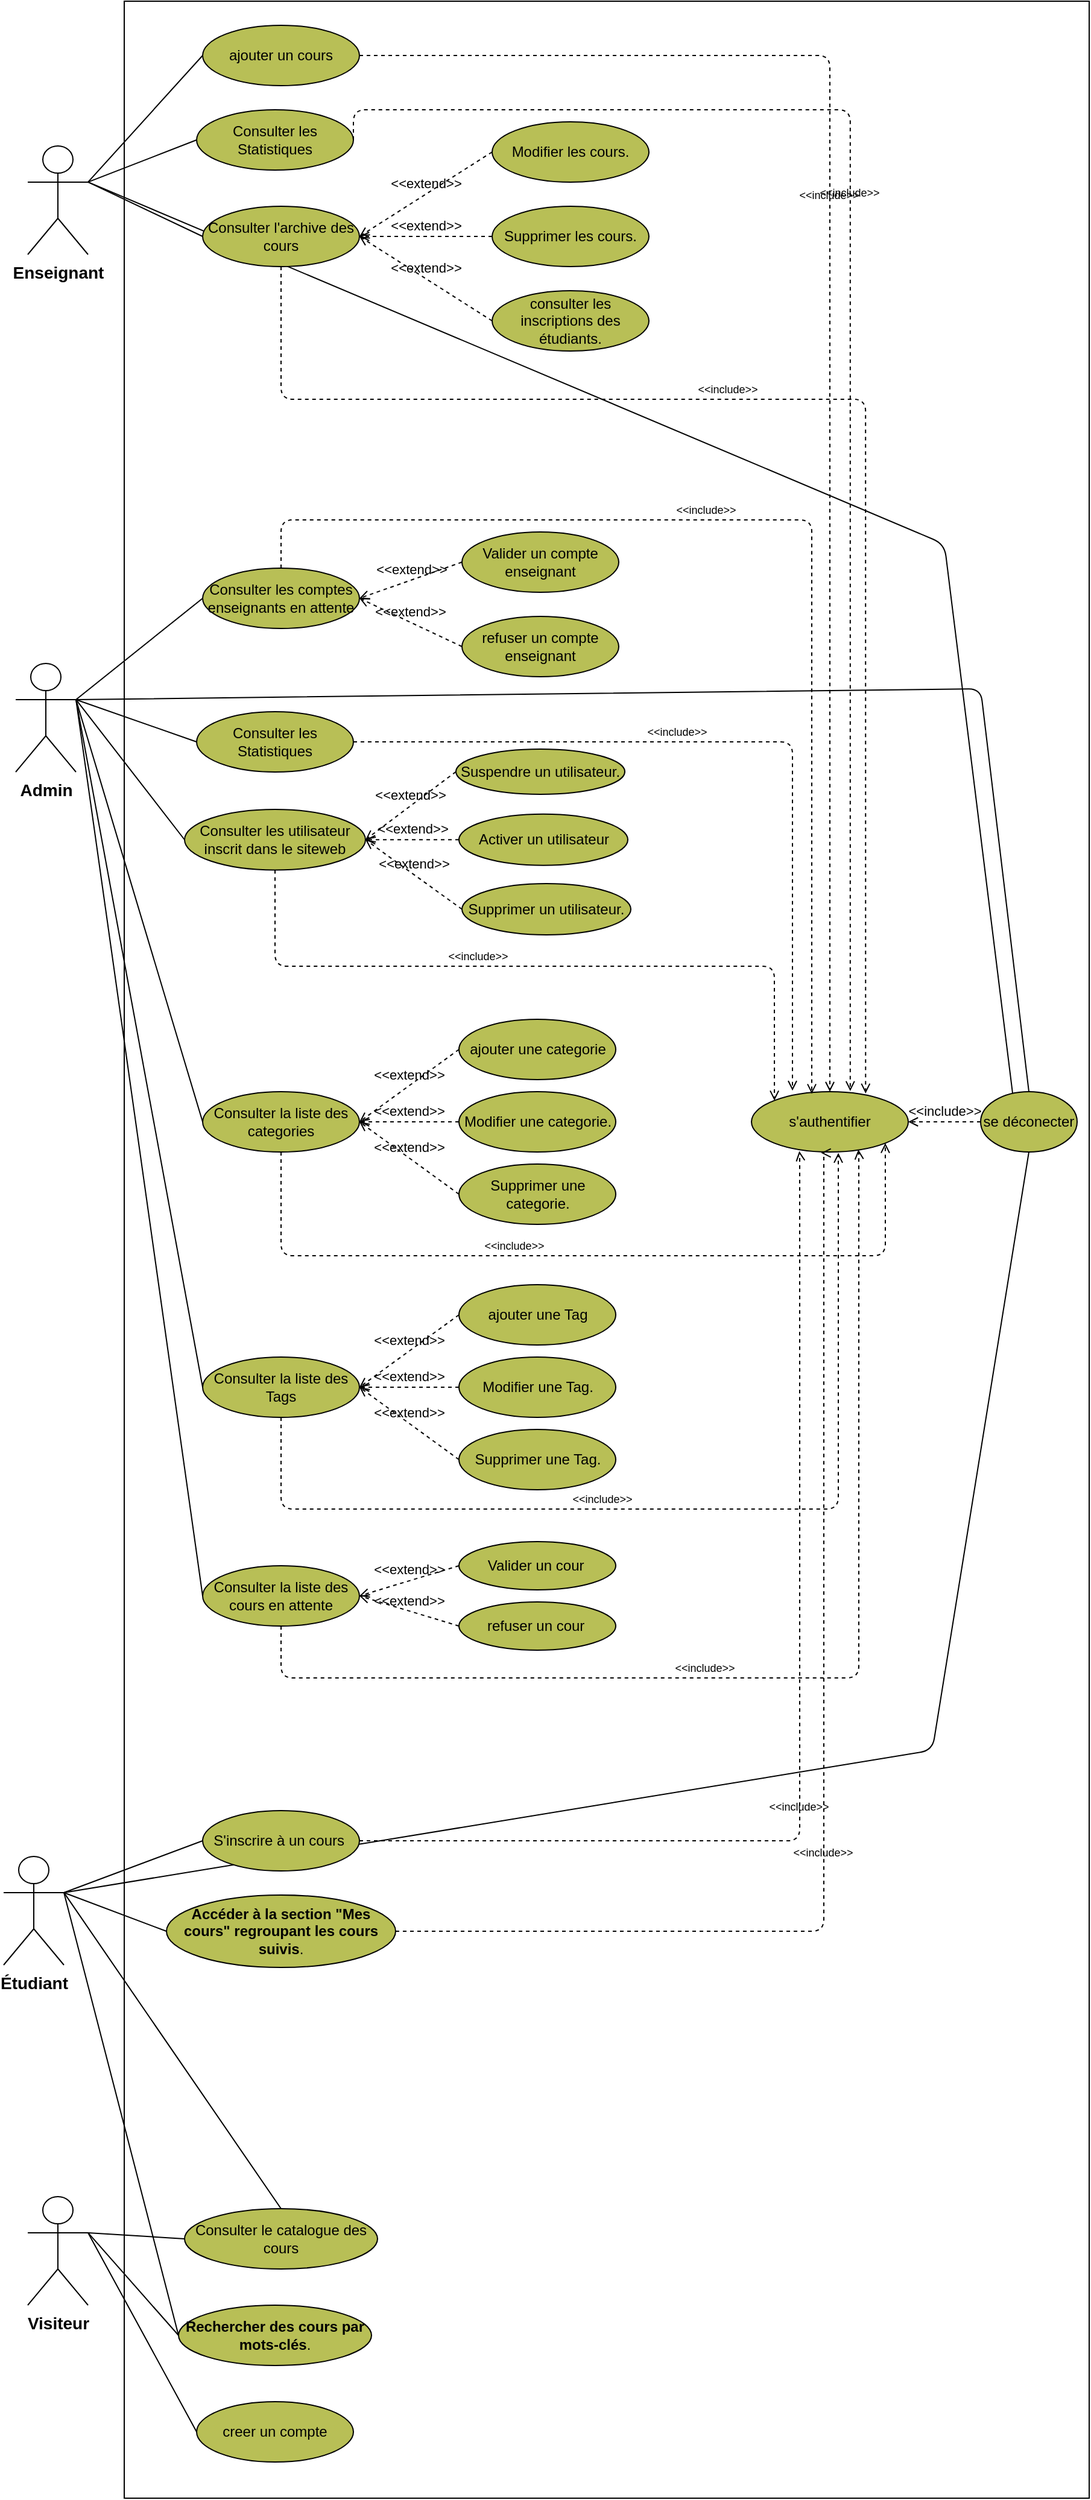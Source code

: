 <mxfile>
    <diagram id="_o7a_Rgqdpmq-Mc68ZD_" name="Page-1">
        <mxGraphModel dx="880" dy="346" grid="1" gridSize="10" guides="1" tooltips="1" connect="1" arrows="1" fold="1" page="1" pageScale="1" pageWidth="850" pageHeight="1100" math="0" shadow="0">
            <root>
                <mxCell id="0"/>
                <mxCell id="1" parent="0"/>
                <mxCell id="3" value="" style="rounded=0;whiteSpace=wrap;html=1;" parent="1" vertex="1">
                    <mxGeometry x="120" y="30" width="800" height="2070" as="geometry"/>
                </mxCell>
                <mxCell id="LYh1yNM5z3HZ3jnRtjPd-69" style="edgeStyle=none;html=1;exitX=1;exitY=0.333;exitDx=0;exitDy=0;exitPerimeter=0;endArrow=none;endFill=0;entryX=0;entryY=0.5;entryDx=0;entryDy=0;" parent="1" source="4" target="LYh1yNM5z3HZ3jnRtjPd-21" edge="1">
                    <mxGeometry relative="1" as="geometry">
                        <mxPoint x="160" y="1550" as="targetPoint"/>
                    </mxGeometry>
                </mxCell>
                <mxCell id="LYh1yNM5z3HZ3jnRtjPd-70" style="edgeStyle=none;html=1;exitX=1;exitY=0.333;exitDx=0;exitDy=0;exitPerimeter=0;entryX=0;entryY=0.5;entryDx=0;entryDy=0;endArrow=none;endFill=0;" parent="1" source="4" target="LYh1yNM5z3HZ3jnRtjPd-23" edge="1">
                    <mxGeometry relative="1" as="geometry">
                        <mxPoint x="154.68" y="1633.1" as="targetPoint"/>
                    </mxGeometry>
                </mxCell>
                <mxCell id="LYh1yNM5z3HZ3jnRtjPd-71" style="edgeStyle=none;html=1;exitX=1;exitY=0.333;exitDx=0;exitDy=0;exitPerimeter=0;entryX=0.5;entryY=0;entryDx=0;entryDy=0;endArrow=none;endFill=0;" parent="1" source="4" target="LYh1yNM5z3HZ3jnRtjPd-15" edge="1">
                    <mxGeometry relative="1" as="geometry">
                        <mxPoint x="150.0" y="1695" as="targetPoint"/>
                    </mxGeometry>
                </mxCell>
                <mxCell id="LYh1yNM5z3HZ3jnRtjPd-115" style="edgeStyle=none;html=1;exitX=1;exitY=0.333;exitDx=0;exitDy=0;exitPerimeter=0;entryX=0.5;entryY=1;entryDx=0;entryDy=0;endArrow=none;endFill=0;" parent="1" source="4" target="LYh1yNM5z3HZ3jnRtjPd-113" edge="1">
                    <mxGeometry relative="1" as="geometry">
                        <Array as="points">
                            <mxPoint x="790" y="1480"/>
                        </Array>
                    </mxGeometry>
                </mxCell>
                <mxCell id="4" value="&lt;span style=&quot;box-sizing: border-box; border: 0px solid; --tw-border-spacing-x: 0; --tw-border-spacing-y: 0; --tw-translate-x: 0; --tw-translate-y: 0; --tw-rotate: 0; --tw-skew-x: 0; --tw-skew-y: 0; --tw-scale-x: 1; --tw-scale-y: 1; --tw-pan-x: ; --tw-pan-y: ; --tw-pinch-zoom: ; --tw-scroll-snap-strictness: proximity; --tw-gradient-from-position: ; --tw-gradient-via-position: ; --tw-gradient-to-position: ; --tw-ordinal: ; --tw-slashed-zero: ; --tw-numeric-figure: ; --tw-numeric-spacing: ; --tw-numeric-fraction: ; --tw-ring-inset: ; --tw-ring-offset-width: 0px; --tw-ring-offset-color: #fff; --tw-ring-color: rgba(59,130,246,.5); --tw-ring-offset-shadow: 0 0 #0000; --tw-ring-shadow: 0 0 #0000; --tw-shadow: 0 0 #0000; --tw-shadow-colored: 0 0 #0000; --tw-blur: ; --tw-brightness: ; --tw-contrast: ; --tw-grayscale: ; --tw-hue-rotate: ; --tw-invert: ; --tw-saturate: ; --tw-sepia: ; --tw-drop-shadow: ; --tw-backdrop-blur: ; --tw-backdrop-brightness: ; --tw-backdrop-contrast: ; --tw-backdrop-grayscale: ; --tw-backdrop-hue-rotate: ; --tw-backdrop-invert: ; --tw-backdrop-opacity: ; --tw-backdrop-saturate: ; --tw-backdrop-sepia: ; --tw-contain-size: ; --tw-contain-layout: ; --tw-contain-paint: ; --tw-contain-style: ; font-weight: bolder; color: rgb(0, 0, 0); font-family: &amp;quot;Nunito Sans&amp;quot;, sans-serif; font-size: 14px; text-align: start; background-color: rgb(255, 255, 255);&quot;&gt;Étudiant&lt;/span&gt;" style="shape=umlActor;verticalLabelPosition=bottom;verticalAlign=top;html=1;outlineConnect=0;" parent="1" vertex="1">
                    <mxGeometry x="20" y="1568" width="50" height="90" as="geometry"/>
                </mxCell>
                <mxCell id="LYh1yNM5z3HZ3jnRtjPd-72" style="edgeStyle=none;html=1;exitX=1;exitY=0.333;exitDx=0;exitDy=0;exitPerimeter=0;entryX=0;entryY=0.5;entryDx=0;entryDy=0;endArrow=none;endFill=0;" parent="1" source="5" target="LYh1yNM5z3HZ3jnRtjPd-26" edge="1">
                    <mxGeometry relative="1" as="geometry"/>
                </mxCell>
                <mxCell id="LYh1yNM5z3HZ3jnRtjPd-73" style="edgeStyle=none;html=1;exitX=1;exitY=0.333;exitDx=0;exitDy=0;exitPerimeter=0;entryX=0;entryY=0.5;entryDx=0;entryDy=0;endArrow=none;endFill=0;" parent="1" source="5" target="LYh1yNM5z3HZ3jnRtjPd-30" edge="1">
                    <mxGeometry relative="1" as="geometry"/>
                </mxCell>
                <mxCell id="LYh1yNM5z3HZ3jnRtjPd-74" style="edgeStyle=none;html=1;exitX=1;exitY=0.333;exitDx=0;exitDy=0;exitPerimeter=0;entryX=0;entryY=0.5;entryDx=0;entryDy=0;endArrow=none;endFill=0;" parent="1" source="5" target="LYh1yNM5z3HZ3jnRtjPd-31" edge="1">
                    <mxGeometry relative="1" as="geometry"/>
                </mxCell>
                <mxCell id="LYh1yNM5z3HZ3jnRtjPd-117" style="edgeStyle=none;html=1;exitX=1;exitY=0.333;exitDx=0;exitDy=0;exitPerimeter=0;endArrow=none;endFill=0;entryX=0.332;entryY=0.035;entryDx=0;entryDy=0;entryPerimeter=0;" parent="1" source="5" target="LYh1yNM5z3HZ3jnRtjPd-113" edge="1">
                    <mxGeometry relative="1" as="geometry">
                        <Array as="points">
                            <mxPoint x="800" y="480"/>
                        </Array>
                    </mxGeometry>
                </mxCell>
                <mxCell id="5" value="&lt;span style=&quot;box-sizing: border-box; border: 0px solid; --tw-border-spacing-x: 0; --tw-border-spacing-y: 0; --tw-translate-x: 0; --tw-translate-y: 0; --tw-rotate: 0; --tw-skew-x: 0; --tw-skew-y: 0; --tw-scale-x: 1; --tw-scale-y: 1; --tw-pan-x: ; --tw-pan-y: ; --tw-pinch-zoom: ; --tw-scroll-snap-strictness: proximity; --tw-gradient-from-position: ; --tw-gradient-via-position: ; --tw-gradient-to-position: ; --tw-ordinal: ; --tw-slashed-zero: ; --tw-numeric-figure: ; --tw-numeric-spacing: ; --tw-numeric-fraction: ; --tw-ring-inset: ; --tw-ring-offset-width: 0px; --tw-ring-offset-color: #fff; --tw-ring-color: rgba(59,130,246,.5); --tw-ring-offset-shadow: 0 0 #0000; --tw-ring-shadow: 0 0 #0000; --tw-shadow: 0 0 #0000; --tw-shadow-colored: 0 0 #0000; --tw-blur: ; --tw-brightness: ; --tw-contrast: ; --tw-grayscale: ; --tw-hue-rotate: ; --tw-invert: ; --tw-saturate: ; --tw-sepia: ; --tw-drop-shadow: ; --tw-backdrop-blur: ; --tw-backdrop-brightness: ; --tw-backdrop-contrast: ; --tw-backdrop-grayscale: ; --tw-backdrop-hue-rotate: ; --tw-backdrop-invert: ; --tw-backdrop-opacity: ; --tw-backdrop-saturate: ; --tw-backdrop-sepia: ; --tw-contain-size: ; --tw-contain-layout: ; --tw-contain-paint: ; --tw-contain-style: ; font-weight: bolder; color: rgb(0, 0, 0); font-family: &amp;quot;Nunito Sans&amp;quot;, sans-serif; font-size: 14px; text-align: start; background-color: rgb(255, 255, 255);&quot;&gt;Enseignant&lt;/span&gt;" style="shape=umlActor;verticalLabelPosition=bottom;verticalAlign=top;html=1;outlineConnect=0;" parent="1" vertex="1">
                    <mxGeometry x="40" y="150" width="50" height="90" as="geometry"/>
                </mxCell>
                <mxCell id="LYh1yNM5z3HZ3jnRtjPd-61" style="edgeStyle=none;html=1;exitX=1;exitY=0.333;exitDx=0;exitDy=0;exitPerimeter=0;entryX=0;entryY=0.5;entryDx=0;entryDy=0;endArrow=none;endFill=0;" parent="1" source="6" target="LYh1yNM5z3HZ3jnRtjPd-43" edge="1">
                    <mxGeometry relative="1" as="geometry"/>
                </mxCell>
                <mxCell id="LYh1yNM5z3HZ3jnRtjPd-62" style="edgeStyle=none;html=1;exitX=1;exitY=0.333;exitDx=0;exitDy=0;exitPerimeter=0;entryX=0;entryY=0.5;entryDx=0;entryDy=0;endArrow=none;endFill=0;" parent="1" source="6" target="LYh1yNM5z3HZ3jnRtjPd-42" edge="1">
                    <mxGeometry relative="1" as="geometry"/>
                </mxCell>
                <mxCell id="LYh1yNM5z3HZ3jnRtjPd-63" style="edgeStyle=none;html=1;exitX=1;exitY=0.333;exitDx=0;exitDy=0;exitPerimeter=0;entryX=0;entryY=0.5;entryDx=0;entryDy=0;endArrow=none;endFill=0;" parent="1" source="6" target="LYh1yNM5z3HZ3jnRtjPd-36" edge="1">
                    <mxGeometry relative="1" as="geometry"/>
                </mxCell>
                <mxCell id="LYh1yNM5z3HZ3jnRtjPd-64" style="edgeStyle=none;html=1;exitX=1;exitY=0.333;exitDx=0;exitDy=0;exitPerimeter=0;entryX=0;entryY=0.5;entryDx=0;entryDy=0;endArrow=none;endFill=0;" parent="1" source="6" target="LYh1yNM5z3HZ3jnRtjPd-55" edge="1">
                    <mxGeometry relative="1" as="geometry"/>
                </mxCell>
                <mxCell id="LYh1yNM5z3HZ3jnRtjPd-65" style="edgeStyle=none;html=1;exitX=1;exitY=0.333;exitDx=0;exitDy=0;exitPerimeter=0;entryX=0;entryY=0.5;entryDx=0;entryDy=0;endArrow=none;endFill=0;" parent="1" source="6" target="LYh1yNM5z3HZ3jnRtjPd-56" edge="1">
                    <mxGeometry relative="1" as="geometry"/>
                </mxCell>
                <mxCell id="LYh1yNM5z3HZ3jnRtjPd-66" style="edgeStyle=none;html=1;exitX=1;exitY=0.333;exitDx=0;exitDy=0;exitPerimeter=0;entryX=0;entryY=0.5;entryDx=0;entryDy=0;endArrow=none;endFill=0;" parent="1" source="6" target="LYh1yNM5z3HZ3jnRtjPd-60" edge="1">
                    <mxGeometry relative="1" as="geometry"/>
                </mxCell>
                <mxCell id="LYh1yNM5z3HZ3jnRtjPd-116" style="edgeStyle=none;html=1;exitX=1;exitY=0.333;exitDx=0;exitDy=0;exitPerimeter=0;entryX=0.5;entryY=0;entryDx=0;entryDy=0;endArrow=none;endFill=0;" parent="1" source="6" target="LYh1yNM5z3HZ3jnRtjPd-113" edge="1">
                    <mxGeometry relative="1" as="geometry">
                        <Array as="points">
                            <mxPoint x="830" y="600"/>
                        </Array>
                    </mxGeometry>
                </mxCell>
                <mxCell id="6" value="&lt;span style=&quot;box-sizing: border-box; border: 0px solid; --tw-border-spacing-x: 0; --tw-border-spacing-y: 0; --tw-translate-x: 0; --tw-translate-y: 0; --tw-rotate: 0; --tw-skew-x: 0; --tw-skew-y: 0; --tw-scale-x: 1; --tw-scale-y: 1; --tw-pan-x: ; --tw-pan-y: ; --tw-pinch-zoom: ; --tw-scroll-snap-strictness: proximity; --tw-gradient-from-position: ; --tw-gradient-via-position: ; --tw-gradient-to-position: ; --tw-ordinal: ; --tw-slashed-zero: ; --tw-numeric-figure: ; --tw-numeric-spacing: ; --tw-numeric-fraction: ; --tw-ring-inset: ; --tw-ring-offset-width: 0px; --tw-ring-offset-color: #fff; --tw-ring-color: rgba(59,130,246,.5); --tw-ring-offset-shadow: 0 0 #0000; --tw-ring-shadow: 0 0 #0000; --tw-shadow: 0 0 #0000; --tw-shadow-colored: 0 0 #0000; --tw-blur: ; --tw-brightness: ; --tw-contrast: ; --tw-grayscale: ; --tw-hue-rotate: ; --tw-invert: ; --tw-saturate: ; --tw-sepia: ; --tw-drop-shadow: ; --tw-backdrop-blur: ; --tw-backdrop-brightness: ; --tw-backdrop-contrast: ; --tw-backdrop-grayscale: ; --tw-backdrop-hue-rotate: ; --tw-backdrop-invert: ; --tw-backdrop-opacity: ; --tw-backdrop-saturate: ; --tw-backdrop-sepia: ; --tw-contain-size: ; --tw-contain-layout: ; --tw-contain-paint: ; --tw-contain-style: ; font-weight: bolder; color: rgb(0, 0, 0); font-family: &amp;quot;Nunito Sans&amp;quot;, sans-serif; font-size: 14px; text-align: start; background-color: rgb(255, 255, 255);&quot;&gt;Admin&lt;/span&gt;" style="shape=umlActor;verticalLabelPosition=bottom;verticalAlign=top;html=1;outlineConnect=0;" parent="1" vertex="1">
                    <mxGeometry x="30" y="579" width="50" height="90" as="geometry"/>
                </mxCell>
                <mxCell id="LYh1yNM5z3HZ3jnRtjPd-67" style="edgeStyle=none;html=1;exitX=1;exitY=0.333;exitDx=0;exitDy=0;exitPerimeter=0;entryX=0;entryY=0.5;entryDx=0;entryDy=0;endArrow=none;endFill=0;" parent="1" source="7" target="LYh1yNM5z3HZ3jnRtjPd-15" edge="1">
                    <mxGeometry relative="1" as="geometry"/>
                </mxCell>
                <mxCell id="LYh1yNM5z3HZ3jnRtjPd-68" style="edgeStyle=none;html=1;exitX=1;exitY=0.333;exitDx=0;exitDy=0;exitPerimeter=0;entryX=0;entryY=0.5;entryDx=0;entryDy=0;endArrow=none;endFill=0;" parent="1" source="7" target="LYh1yNM5z3HZ3jnRtjPd-17" edge="1">
                    <mxGeometry relative="1" as="geometry"/>
                </mxCell>
                <mxCell id="LYh1yNM5z3HZ3jnRtjPd-112" style="edgeStyle=none;html=1;exitX=1;exitY=0.333;exitDx=0;exitDy=0;exitPerimeter=0;entryX=0;entryY=0.5;entryDx=0;entryDy=0;endArrow=none;endFill=0;" parent="1" source="7" target="LYh1yNM5z3HZ3jnRtjPd-111" edge="1">
                    <mxGeometry relative="1" as="geometry"/>
                </mxCell>
                <mxCell id="7" value="&lt;span style=&quot;box-sizing: border-box; border: 0px solid; --tw-border-spacing-x: 0; --tw-border-spacing-y: 0; --tw-translate-x: 0; --tw-translate-y: 0; --tw-rotate: 0; --tw-skew-x: 0; --tw-skew-y: 0; --tw-scale-x: 1; --tw-scale-y: 1; --tw-pan-x: ; --tw-pan-y: ; --tw-pinch-zoom: ; --tw-scroll-snap-strictness: proximity; --tw-gradient-from-position: ; --tw-gradient-via-position: ; --tw-gradient-to-position: ; --tw-ordinal: ; --tw-slashed-zero: ; --tw-numeric-figure: ; --tw-numeric-spacing: ; --tw-numeric-fraction: ; --tw-ring-inset: ; --tw-ring-offset-width: 0px; --tw-ring-offset-color: #fff; --tw-ring-color: rgba(59,130,246,.5); --tw-ring-offset-shadow: 0 0 #0000; --tw-ring-shadow: 0 0 #0000; --tw-shadow: 0 0 #0000; --tw-shadow-colored: 0 0 #0000; --tw-blur: ; --tw-brightness: ; --tw-contrast: ; --tw-grayscale: ; --tw-hue-rotate: ; --tw-invert: ; --tw-saturate: ; --tw-sepia: ; --tw-drop-shadow: ; --tw-backdrop-blur: ; --tw-backdrop-brightness: ; --tw-backdrop-contrast: ; --tw-backdrop-grayscale: ; --tw-backdrop-hue-rotate: ; --tw-backdrop-invert: ; --tw-backdrop-opacity: ; --tw-backdrop-saturate: ; --tw-backdrop-sepia: ; --tw-contain-size: ; --tw-contain-layout: ; --tw-contain-paint: ; --tw-contain-style: ; font-weight: bolder; color: rgb(0, 0, 0); font-family: &amp;quot;Nunito Sans&amp;quot;, sans-serif; font-size: 14px; text-align: start; background-color: rgb(255, 255, 255);&quot;&gt;Visiteur&lt;/span&gt;" style="shape=umlActor;verticalLabelPosition=bottom;verticalAlign=top;html=1;outlineConnect=0;" parent="1" vertex="1">
                    <mxGeometry x="40" y="1850" width="50" height="90" as="geometry"/>
                </mxCell>
                <mxCell id="LYh1yNM5z3HZ3jnRtjPd-15" value="Consulter le catalogue des cours" style="ellipse;whiteSpace=wrap;html=1;fillColor=#B8BF56;" parent="1" vertex="1">
                    <mxGeometry x="170" y="1860" width="160" height="50" as="geometry"/>
                </mxCell>
                <mxCell id="LYh1yNM5z3HZ3jnRtjPd-17" value="&lt;strong&gt;Rechercher des cours par mots-clés&lt;/strong&gt;." style="ellipse;whiteSpace=wrap;html=1;fillColor=#B8BF56;" parent="1" vertex="1">
                    <mxGeometry x="165" y="1940" width="160" height="50" as="geometry"/>
                </mxCell>
                <mxCell id="LYh1yNM5z3HZ3jnRtjPd-21" value="S'inscrire à un cours&amp;nbsp;" style="ellipse;whiteSpace=wrap;html=1;fillColor=#B8BF56;" parent="1" vertex="1">
                    <mxGeometry x="185" y="1530" width="130" height="50" as="geometry"/>
                </mxCell>
                <mxCell id="LYh1yNM5z3HZ3jnRtjPd-23" value="&lt;strong&gt;Accéder à la section &quot;Mes cours&quot; regroupant les cours suivis&lt;/strong&gt;." style="ellipse;whiteSpace=wrap;html=1;fillColor=#B8BF56;" parent="1" vertex="1">
                    <mxGeometry x="155" y="1600" width="190" height="60" as="geometry"/>
                </mxCell>
                <mxCell id="LYh1yNM5z3HZ3jnRtjPd-26" value="ajouter un cours" style="ellipse;whiteSpace=wrap;html=1;fillColor=#B8BF56;" parent="1" vertex="1">
                    <mxGeometry x="185" y="50" width="130" height="50" as="geometry"/>
                </mxCell>
                <mxCell id="LYh1yNM5z3HZ3jnRtjPd-27" value="Supprimer les cours." style="ellipse;whiteSpace=wrap;html=1;fillColor=#B8BF56;" parent="1" vertex="1">
                    <mxGeometry x="425" y="200" width="130" height="50" as="geometry"/>
                </mxCell>
                <mxCell id="LYh1yNM5z3HZ3jnRtjPd-29" value="Modifier les cours." style="ellipse;whiteSpace=wrap;html=1;fillColor=#B8BF56;" parent="1" vertex="1">
                    <mxGeometry x="425" y="130" width="130" height="50" as="geometry"/>
                </mxCell>
                <mxCell id="LYh1yNM5z3HZ3jnRtjPd-30" value="Consulter les Statistiques" style="ellipse;whiteSpace=wrap;html=1;fillColor=#B8BF56;" parent="1" vertex="1">
                    <mxGeometry x="180" y="120" width="130" height="50" as="geometry"/>
                </mxCell>
                <mxCell id="LYh1yNM5z3HZ3jnRtjPd-31" value="Consulter l'archive des cours" style="ellipse;whiteSpace=wrap;html=1;fillColor=#B8BF56;" parent="1" vertex="1">
                    <mxGeometry x="185" y="200" width="130" height="50" as="geometry"/>
                </mxCell>
                <mxCell id="LYh1yNM5z3HZ3jnRtjPd-32" value="consulter les inscriptions des étudiants." style="ellipse;whiteSpace=wrap;html=1;fillColor=#B8BF56;" parent="1" vertex="1">
                    <mxGeometry x="425" y="270" width="130" height="50" as="geometry"/>
                </mxCell>
                <mxCell id="LYh1yNM5z3HZ3jnRtjPd-33" value="Valider un compte enseignant" style="ellipse;whiteSpace=wrap;html=1;fillColor=#B8BF56;" parent="1" vertex="1">
                    <mxGeometry x="400" y="470" width="130" height="50" as="geometry"/>
                </mxCell>
                <mxCell id="LYh1yNM5z3HZ3jnRtjPd-36" value="Consulter les utilisateur inscrit dans le siteweb" style="ellipse;whiteSpace=wrap;html=1;fillColor=#B8BF56;" parent="1" vertex="1">
                    <mxGeometry x="170" y="700" width="150" height="50.25" as="geometry"/>
                </mxCell>
                <mxCell id="LYh1yNM5z3HZ3jnRtjPd-38" value="Activer un utilisateur" style="ellipse;whiteSpace=wrap;html=1;fillColor=#B8BF56;" parent="1" vertex="1">
                    <mxGeometry x="397.5" y="703.88" width="140" height="42.5" as="geometry"/>
                </mxCell>
                <mxCell id="LYh1yNM5z3HZ3jnRtjPd-40" value="Supprimer un utilisateur." style="ellipse;whiteSpace=wrap;html=1;fillColor=#B8BF56;" parent="1" vertex="1">
                    <mxGeometry x="400" y="761.5" width="140" height="42.5" as="geometry"/>
                </mxCell>
                <mxCell id="LYh1yNM5z3HZ3jnRtjPd-41" value="Suspendre un utilisateur." style="ellipse;whiteSpace=wrap;html=1;fillColor=#B8BF56;" parent="1" vertex="1">
                    <mxGeometry x="395" y="650" width="140" height="37.5" as="geometry"/>
                </mxCell>
                <mxCell id="LYh1yNM5z3HZ3jnRtjPd-42" value="Consulter les Statistiques" style="ellipse;whiteSpace=wrap;html=1;fillColor=#B8BF56;" parent="1" vertex="1">
                    <mxGeometry x="180" y="619" width="130" height="50" as="geometry"/>
                </mxCell>
                <mxCell id="LYh1yNM5z3HZ3jnRtjPd-43" value="Consulter les comptes enseignants en attente" style="ellipse;whiteSpace=wrap;html=1;fillColor=#B8BF56;" parent="1" vertex="1">
                    <mxGeometry x="185" y="500" width="130" height="50" as="geometry"/>
                </mxCell>
                <mxCell id="LYh1yNM5z3HZ3jnRtjPd-45" value="refuser un compte enseignant" style="ellipse;whiteSpace=wrap;html=1;fillColor=#B8BF56;" parent="1" vertex="1">
                    <mxGeometry x="400" y="540" width="130" height="50" as="geometry"/>
                </mxCell>
                <mxCell id="LYh1yNM5z3HZ3jnRtjPd-46" value="ajouter une categorie" style="ellipse;whiteSpace=wrap;html=1;fillColor=#B8BF56;" parent="1" vertex="1">
                    <mxGeometry x="397.5" y="874" width="130" height="50" as="geometry"/>
                </mxCell>
                <mxCell id="LYh1yNM5z3HZ3jnRtjPd-47" value="Supprimer une categorie." style="ellipse;whiteSpace=wrap;html=1;fillColor=#B8BF56;" parent="1" vertex="1">
                    <mxGeometry x="397.5" y="994" width="130" height="50" as="geometry"/>
                </mxCell>
                <mxCell id="LYh1yNM5z3HZ3jnRtjPd-48" value="Modifier une categorie." style="ellipse;whiteSpace=wrap;html=1;fillColor=#B8BF56;" parent="1" vertex="1">
                    <mxGeometry x="397.5" y="934" width="130" height="50" as="geometry"/>
                </mxCell>
                <mxCell id="LYh1yNM5z3HZ3jnRtjPd-49" value="ajouter une Tag" style="ellipse;whiteSpace=wrap;html=1;fillColor=#B8BF56;" parent="1" vertex="1">
                    <mxGeometry x="397.5" y="1094" width="130" height="50" as="geometry"/>
                </mxCell>
                <mxCell id="LYh1yNM5z3HZ3jnRtjPd-50" value="Supprimer une Tag." style="ellipse;whiteSpace=wrap;html=1;fillColor=#B8BF56;" parent="1" vertex="1">
                    <mxGeometry x="397.5" y="1214" width="130" height="50" as="geometry"/>
                </mxCell>
                <mxCell id="LYh1yNM5z3HZ3jnRtjPd-51" value="Modifier une Tag." style="ellipse;whiteSpace=wrap;html=1;fillColor=#B8BF56;" parent="1" vertex="1">
                    <mxGeometry x="397.5" y="1154" width="130" height="50" as="geometry"/>
                </mxCell>
                <mxCell id="LYh1yNM5z3HZ3jnRtjPd-52" value="Valider un cour&amp;nbsp;" style="ellipse;whiteSpace=wrap;html=1;fillColor=#B8BF56;" parent="1" vertex="1">
                    <mxGeometry x="397.5" y="1307" width="130" height="40" as="geometry"/>
                </mxCell>
                <mxCell id="LYh1yNM5z3HZ3jnRtjPd-53" value="refuser un cour&amp;nbsp;" style="ellipse;whiteSpace=wrap;html=1;fillColor=#B8BF56;" parent="1" vertex="1">
                    <mxGeometry x="397.5" y="1357" width="130" height="40" as="geometry"/>
                </mxCell>
                <mxCell id="LYh1yNM5z3HZ3jnRtjPd-55" value="Consulter la liste des categories" style="ellipse;whiteSpace=wrap;html=1;fillColor=#B8BF56;" parent="1" vertex="1">
                    <mxGeometry x="185" y="934" width="130" height="50" as="geometry"/>
                </mxCell>
                <mxCell id="LYh1yNM5z3HZ3jnRtjPd-56" value="Consulter la liste des Tags" style="ellipse;whiteSpace=wrap;html=1;fillColor=#B8BF56;" parent="1" vertex="1">
                    <mxGeometry x="185" y="1154" width="130" height="50" as="geometry"/>
                </mxCell>
                <mxCell id="LYh1yNM5z3HZ3jnRtjPd-60" value="Consulter la liste des cours en attente" style="ellipse;whiteSpace=wrap;html=1;fillColor=#B8BF56;" parent="1" vertex="1">
                    <mxGeometry x="185" y="1327" width="130" height="50" as="geometry"/>
                </mxCell>
                <mxCell id="LYh1yNM5z3HZ3jnRtjPd-75" style="edgeStyle=none;html=1;exitX=1;exitY=0.333;exitDx=0;exitDy=0;exitPerimeter=0;entryX=0;entryY=0.5;entryDx=0;entryDy=0;endArrow=none;endFill=0;" parent="1" source="4" target="LYh1yNM5z3HZ3jnRtjPd-17" edge="1">
                    <mxGeometry relative="1" as="geometry">
                        <mxPoint x="90.0" y="1610" as="sourcePoint"/>
                        <mxPoint x="270.0" y="1870" as="targetPoint"/>
                    </mxGeometry>
                </mxCell>
                <mxCell id="LYh1yNM5z3HZ3jnRtjPd-77" value="&amp;lt;&amp;lt;extend&amp;gt;&amp;gt;" style="html=1;verticalAlign=bottom;labelBackgroundColor=none;endArrow=open;endFill=0;dashed=1;entryX=1;entryY=0.5;entryDx=0;entryDy=0;exitX=0;exitY=0.5;exitDx=0;exitDy=0;" parent="1" source="LYh1yNM5z3HZ3jnRtjPd-29" target="LYh1yNM5z3HZ3jnRtjPd-31" edge="1">
                    <mxGeometry width="160" relative="1" as="geometry">
                        <mxPoint x="420" y="310" as="sourcePoint"/>
                        <mxPoint x="580" y="310" as="targetPoint"/>
                        <mxPoint as="offset"/>
                    </mxGeometry>
                </mxCell>
                <mxCell id="LYh1yNM5z3HZ3jnRtjPd-78" value="&amp;lt;&amp;lt;extend&amp;gt;&amp;gt;" style="html=1;verticalAlign=bottom;labelBackgroundColor=none;endArrow=open;endFill=0;dashed=1;exitX=0;exitY=0.5;exitDx=0;exitDy=0;entryX=1;entryY=0.5;entryDx=0;entryDy=0;" parent="1" source="LYh1yNM5z3HZ3jnRtjPd-27" target="LYh1yNM5z3HZ3jnRtjPd-31" edge="1">
                    <mxGeometry width="160" relative="1" as="geometry">
                        <mxPoint x="375.0" y="200.0" as="sourcePoint"/>
                        <mxPoint x="320" y="230" as="targetPoint"/>
                        <mxPoint as="offset"/>
                    </mxGeometry>
                </mxCell>
                <mxCell id="LYh1yNM5z3HZ3jnRtjPd-80" value="&amp;lt;&amp;lt;extend&amp;gt;&amp;gt;" style="html=1;verticalAlign=bottom;labelBackgroundColor=none;endArrow=open;endFill=0;dashed=1;exitX=0;exitY=0.5;exitDx=0;exitDy=0;entryX=1;entryY=0.5;entryDx=0;entryDy=0;" parent="1" source="LYh1yNM5z3HZ3jnRtjPd-32" target="LYh1yNM5z3HZ3jnRtjPd-31" edge="1">
                    <mxGeometry width="160" relative="1" as="geometry">
                        <mxPoint x="360.0" y="245" as="sourcePoint"/>
                        <mxPoint x="325.0" y="235.0" as="targetPoint"/>
                        <mxPoint as="offset"/>
                    </mxGeometry>
                </mxCell>
                <mxCell id="LYh1yNM5z3HZ3jnRtjPd-81" value="&amp;lt;&amp;lt;extend&amp;gt;&amp;gt;" style="html=1;verticalAlign=bottom;labelBackgroundColor=none;endArrow=open;endFill=0;dashed=1;entryX=1;entryY=0.5;entryDx=0;entryDy=0;exitX=0;exitY=0.5;exitDx=0;exitDy=0;" parent="1" source="LYh1yNM5z3HZ3jnRtjPd-38" target="LYh1yNM5z3HZ3jnRtjPd-36" edge="1">
                    <mxGeometry width="160" relative="1" as="geometry">
                        <mxPoint x="365" y="665.0" as="sourcePoint"/>
                        <mxPoint x="255" y="735" as="targetPoint"/>
                        <mxPoint as="offset"/>
                    </mxGeometry>
                </mxCell>
                <mxCell id="LYh1yNM5z3HZ3jnRtjPd-82" value="&amp;lt;&amp;lt;extend&amp;gt;&amp;gt;" style="html=1;verticalAlign=bottom;labelBackgroundColor=none;endArrow=open;endFill=0;dashed=1;exitX=0;exitY=0.5;exitDx=0;exitDy=0;entryX=1;entryY=0.5;entryDx=0;entryDy=0;" parent="1" source="LYh1yNM5z3HZ3jnRtjPd-41" target="LYh1yNM5z3HZ3jnRtjPd-36" edge="1">
                    <mxGeometry width="160" relative="1" as="geometry">
                        <mxPoint x="365" y="735" as="sourcePoint"/>
                        <mxPoint x="255" y="735" as="targetPoint"/>
                        <mxPoint as="offset"/>
                    </mxGeometry>
                </mxCell>
                <mxCell id="LYh1yNM5z3HZ3jnRtjPd-83" value="&amp;lt;&amp;lt;extend&amp;gt;&amp;gt;" style="html=1;verticalAlign=bottom;labelBackgroundColor=none;endArrow=open;endFill=0;dashed=1;exitX=0;exitY=0.5;exitDx=0;exitDy=0;entryX=1;entryY=0.5;entryDx=0;entryDy=0;" parent="1" source="LYh1yNM5z3HZ3jnRtjPd-40" target="LYh1yNM5z3HZ3jnRtjPd-36" edge="1">
                    <mxGeometry width="160" relative="1" as="geometry">
                        <mxPoint x="365" y="805" as="sourcePoint"/>
                        <mxPoint x="255" y="735" as="targetPoint"/>
                        <mxPoint as="offset"/>
                    </mxGeometry>
                </mxCell>
                <mxCell id="LYh1yNM5z3HZ3jnRtjPd-84" value="&amp;lt;&amp;lt;extend&amp;gt;&amp;gt;" style="html=1;verticalAlign=bottom;labelBackgroundColor=none;endArrow=open;endFill=0;dashed=1;entryX=1;entryY=0.5;entryDx=0;entryDy=0;exitX=0;exitY=0.5;exitDx=0;exitDy=0;" parent="1" source="LYh1yNM5z3HZ3jnRtjPd-46" target="LYh1yNM5z3HZ3jnRtjPd-55" edge="1">
                    <mxGeometry width="160" relative="1" as="geometry">
                        <mxPoint x="405" y="895.0" as="sourcePoint"/>
                        <mxPoint x="295" y="965" as="targetPoint"/>
                        <mxPoint as="offset"/>
                    </mxGeometry>
                </mxCell>
                <mxCell id="LYh1yNM5z3HZ3jnRtjPd-85" value="&amp;lt;&amp;lt;extend&amp;gt;&amp;gt;" style="html=1;verticalAlign=bottom;labelBackgroundColor=none;endArrow=open;endFill=0;dashed=1;exitX=0;exitY=0.5;exitDx=0;exitDy=0;entryX=1;entryY=0.5;entryDx=0;entryDy=0;" parent="1" source="LYh1yNM5z3HZ3jnRtjPd-48" target="LYh1yNM5z3HZ3jnRtjPd-55" edge="1">
                    <mxGeometry width="160" relative="1" as="geometry">
                        <mxPoint x="405" y="965" as="sourcePoint"/>
                        <mxPoint x="295" y="965" as="targetPoint"/>
                        <mxPoint as="offset"/>
                    </mxGeometry>
                </mxCell>
                <mxCell id="LYh1yNM5z3HZ3jnRtjPd-86" value="&amp;lt;&amp;lt;extend&amp;gt;&amp;gt;" style="html=1;verticalAlign=bottom;labelBackgroundColor=none;endArrow=open;endFill=0;dashed=1;exitX=0;exitY=0.5;exitDx=0;exitDy=0;entryX=1;entryY=0.5;entryDx=0;entryDy=0;" parent="1" source="LYh1yNM5z3HZ3jnRtjPd-47" target="LYh1yNM5z3HZ3jnRtjPd-55" edge="1">
                    <mxGeometry width="160" relative="1" as="geometry">
                        <mxPoint x="405" y="1035" as="sourcePoint"/>
                        <mxPoint x="295" y="965" as="targetPoint"/>
                        <mxPoint as="offset"/>
                    </mxGeometry>
                </mxCell>
                <mxCell id="LYh1yNM5z3HZ3jnRtjPd-87" value="&amp;lt;&amp;lt;extend&amp;gt;&amp;gt;" style="html=1;verticalAlign=bottom;labelBackgroundColor=none;endArrow=open;endFill=0;dashed=1;entryX=1;entryY=0.5;entryDx=0;entryDy=0;exitX=0;exitY=0.5;exitDx=0;exitDy=0;" parent="1" source="LYh1yNM5z3HZ3jnRtjPd-49" target="LYh1yNM5z3HZ3jnRtjPd-56" edge="1">
                    <mxGeometry width="160" relative="1" as="geometry">
                        <mxPoint x="385" y="1115" as="sourcePoint"/>
                        <mxPoint x="275" y="1185" as="targetPoint"/>
                        <mxPoint as="offset"/>
                    </mxGeometry>
                </mxCell>
                <mxCell id="LYh1yNM5z3HZ3jnRtjPd-88" value="&amp;lt;&amp;lt;extend&amp;gt;&amp;gt;" style="html=1;verticalAlign=bottom;labelBackgroundColor=none;endArrow=open;endFill=0;dashed=1;exitX=0;exitY=0.5;exitDx=0;exitDy=0;entryX=1;entryY=0.5;entryDx=0;entryDy=0;" parent="1" source="LYh1yNM5z3HZ3jnRtjPd-51" target="LYh1yNM5z3HZ3jnRtjPd-56" edge="1">
                    <mxGeometry width="160" relative="1" as="geometry">
                        <mxPoint x="385" y="1185" as="sourcePoint"/>
                        <mxPoint x="275" y="1185" as="targetPoint"/>
                        <mxPoint as="offset"/>
                    </mxGeometry>
                </mxCell>
                <mxCell id="LYh1yNM5z3HZ3jnRtjPd-89" value="&amp;lt;&amp;lt;extend&amp;gt;&amp;gt;" style="html=1;verticalAlign=bottom;labelBackgroundColor=none;endArrow=open;endFill=0;dashed=1;exitX=0;exitY=0.5;exitDx=0;exitDy=0;entryX=1;entryY=0.5;entryDx=0;entryDy=0;" parent="1" source="LYh1yNM5z3HZ3jnRtjPd-50" target="LYh1yNM5z3HZ3jnRtjPd-56" edge="1">
                    <mxGeometry width="160" relative="1" as="geometry">
                        <mxPoint x="385" y="1255" as="sourcePoint"/>
                        <mxPoint x="275" y="1185" as="targetPoint"/>
                        <mxPoint as="offset"/>
                    </mxGeometry>
                </mxCell>
                <mxCell id="LYh1yNM5z3HZ3jnRtjPd-90" value="&amp;lt;&amp;lt;extend&amp;gt;&amp;gt;" style="html=1;verticalAlign=bottom;labelBackgroundColor=none;endArrow=open;endFill=0;dashed=1;entryX=1;entryY=0.5;entryDx=0;entryDy=0;exitX=0;exitY=0.5;exitDx=0;exitDy=0;" parent="1" source="LYh1yNM5z3HZ3jnRtjPd-33" target="LYh1yNM5z3HZ3jnRtjPd-43" edge="1">
                    <mxGeometry width="160" relative="1" as="geometry">
                        <mxPoint x="405" y="456.0" as="sourcePoint"/>
                        <mxPoint x="295" y="526" as="targetPoint"/>
                        <mxPoint as="offset"/>
                    </mxGeometry>
                </mxCell>
                <mxCell id="LYh1yNM5z3HZ3jnRtjPd-91" value="&amp;lt;&amp;lt;extend&amp;gt;&amp;gt;" style="html=1;verticalAlign=bottom;labelBackgroundColor=none;endArrow=open;endFill=0;dashed=1;exitX=0;exitY=0.5;exitDx=0;exitDy=0;entryX=1;entryY=0.5;entryDx=0;entryDy=0;" parent="1" source="LYh1yNM5z3HZ3jnRtjPd-45" target="LYh1yNM5z3HZ3jnRtjPd-43" edge="1">
                    <mxGeometry width="160" relative="1" as="geometry">
                        <mxPoint x="405" y="526" as="sourcePoint"/>
                        <mxPoint x="295" y="526" as="targetPoint"/>
                        <mxPoint as="offset"/>
                    </mxGeometry>
                </mxCell>
                <mxCell id="LYh1yNM5z3HZ3jnRtjPd-93" value="&amp;lt;&amp;lt;extend&amp;gt;&amp;gt;" style="html=1;verticalAlign=bottom;labelBackgroundColor=none;endArrow=open;endFill=0;dashed=1;entryX=1;entryY=0.5;entryDx=0;entryDy=0;exitX=0;exitY=0.5;exitDx=0;exitDy=0;" parent="1" source="LYh1yNM5z3HZ3jnRtjPd-52" target="LYh1yNM5z3HZ3jnRtjPd-60" edge="1">
                    <mxGeometry width="160" relative="1" as="geometry">
                        <mxPoint x="395" y="1266" as="sourcePoint"/>
                        <mxPoint x="285" y="1336" as="targetPoint"/>
                        <mxPoint as="offset"/>
                    </mxGeometry>
                </mxCell>
                <mxCell id="LYh1yNM5z3HZ3jnRtjPd-94" value="&amp;lt;&amp;lt;extend&amp;gt;&amp;gt;" style="html=1;verticalAlign=bottom;labelBackgroundColor=none;endArrow=open;endFill=0;dashed=1;exitX=0;exitY=0.5;exitDx=0;exitDy=0;entryX=1;entryY=0.5;entryDx=0;entryDy=0;" parent="1" source="LYh1yNM5z3HZ3jnRtjPd-53" target="LYh1yNM5z3HZ3jnRtjPd-60" edge="1">
                    <mxGeometry width="160" relative="1" as="geometry">
                        <mxPoint x="395" y="1336" as="sourcePoint"/>
                        <mxPoint x="320" y="1350" as="targetPoint"/>
                        <mxPoint as="offset"/>
                    </mxGeometry>
                </mxCell>
                <mxCell id="LYh1yNM5z3HZ3jnRtjPd-97" value="s'authentifier" style="ellipse;whiteSpace=wrap;html=1;fillColor=#B8BF56;" parent="1" vertex="1">
                    <mxGeometry x="640" y="934" width="130" height="50" as="geometry"/>
                </mxCell>
                <mxCell id="LYh1yNM5z3HZ3jnRtjPd-98" value="&amp;lt;&amp;lt;include&amp;gt;&amp;gt;" style="html=1;verticalAlign=bottom;labelBackgroundColor=none;endArrow=open;endFill=0;dashed=1;fontSize=9;exitX=1;exitY=0.5;exitDx=0;exitDy=0;edgeStyle=orthogonalEdgeStyle;entryX=0.5;entryY=0;entryDx=0;entryDy=0;" parent="1" source="LYh1yNM5z3HZ3jnRtjPd-26" target="LYh1yNM5z3HZ3jnRtjPd-97" edge="1">
                    <mxGeometry x="-0.178" width="160" relative="1" as="geometry">
                        <mxPoint x="360" y="80.0" as="sourcePoint"/>
                        <mxPoint x="830" y="-30" as="targetPoint"/>
                        <mxPoint x="-1" as="offset"/>
                        <Array as="points">
                            <mxPoint x="705" y="75"/>
                        </Array>
                    </mxGeometry>
                </mxCell>
                <mxCell id="LYh1yNM5z3HZ3jnRtjPd-100" value="&amp;lt;&amp;lt;include&amp;gt;&amp;gt;" style="html=1;verticalAlign=bottom;labelBackgroundColor=none;endArrow=open;endFill=0;dashed=1;fontSize=9;exitX=1;exitY=0.5;exitDx=0;exitDy=0;edgeStyle=orthogonalEdgeStyle;entryX=0.63;entryY=-0.011;entryDx=0;entryDy=0;entryPerimeter=0;" parent="1" source="LYh1yNM5z3HZ3jnRtjPd-30" target="LYh1yNM5z3HZ3jnRtjPd-97" edge="1">
                    <mxGeometry x="-0.178" width="160" relative="1" as="geometry">
                        <mxPoint x="324" y="85" as="sourcePoint"/>
                        <mxPoint x="714" y="944" as="targetPoint"/>
                        <mxPoint x="-1" as="offset"/>
                        <Array as="points">
                            <mxPoint x="310" y="120"/>
                            <mxPoint x="722" y="120"/>
                        </Array>
                    </mxGeometry>
                </mxCell>
                <mxCell id="LYh1yNM5z3HZ3jnRtjPd-101" value="&amp;lt;&amp;lt;include&amp;gt;&amp;gt;" style="html=1;verticalAlign=bottom;labelBackgroundColor=none;endArrow=open;endFill=0;dashed=1;fontSize=9;exitX=0.5;exitY=1;exitDx=0;exitDy=0;edgeStyle=orthogonalEdgeStyle;entryX=0.728;entryY=0.029;entryDx=0;entryDy=0;entryPerimeter=0;" parent="1" source="LYh1yNM5z3HZ3jnRtjPd-31" target="LYh1yNM5z3HZ3jnRtjPd-97" edge="1">
                    <mxGeometry x="-0.178" width="160" relative="1" as="geometry">
                        <mxPoint x="335" y="35" as="sourcePoint"/>
                        <mxPoint x="725" y="894" as="targetPoint"/>
                        <mxPoint x="-1" as="offset"/>
                        <Array as="points">
                            <mxPoint x="250" y="360"/>
                            <mxPoint x="735" y="360"/>
                        </Array>
                    </mxGeometry>
                </mxCell>
                <mxCell id="LYh1yNM5z3HZ3jnRtjPd-102" value="&amp;lt;&amp;lt;include&amp;gt;&amp;gt;" style="html=1;verticalAlign=bottom;labelBackgroundColor=none;endArrow=open;endFill=0;dashed=1;fontSize=9;exitX=0.5;exitY=0;exitDx=0;exitDy=0;edgeStyle=orthogonalEdgeStyle;entryX=0.389;entryY=0.036;entryDx=0;entryDy=0;entryPerimeter=0;" parent="1" source="LYh1yNM5z3HZ3jnRtjPd-43" target="LYh1yNM5z3HZ3jnRtjPd-97" edge="1">
                    <mxGeometry x="-0.178" width="160" relative="1" as="geometry">
                        <mxPoint x="207.68" y="332.53" as="sourcePoint"/>
                        <mxPoint x="692" y="940" as="targetPoint"/>
                        <mxPoint x="-1" as="offset"/>
                        <Array as="points">
                            <mxPoint x="250" y="460"/>
                            <mxPoint x="690" y="460"/>
                            <mxPoint x="690" y="936"/>
                        </Array>
                    </mxGeometry>
                </mxCell>
                <mxCell id="LYh1yNM5z3HZ3jnRtjPd-103" value="&amp;lt;&amp;lt;include&amp;gt;&amp;gt;" style="html=1;verticalAlign=bottom;labelBackgroundColor=none;endArrow=open;endFill=0;dashed=1;fontSize=9;exitX=1;exitY=0.5;exitDx=0;exitDy=0;edgeStyle=orthogonalEdgeStyle;entryX=0.264;entryY=-0.018;entryDx=0;entryDy=0;entryPerimeter=0;" parent="1" source="LYh1yNM5z3HZ3jnRtjPd-42" target="LYh1yNM5z3HZ3jnRtjPd-97" edge="1">
                    <mxGeometry x="-0.178" width="160" relative="1" as="geometry">
                        <mxPoint x="165" y="440.02" as="sourcePoint"/>
                        <mxPoint x="649.64" y="1125.47" as="targetPoint"/>
                        <mxPoint x="-1" as="offset"/>
                        <Array as="points">
                            <mxPoint x="674" y="644"/>
                            <mxPoint x="674" y="933"/>
                        </Array>
                    </mxGeometry>
                </mxCell>
                <mxCell id="LYh1yNM5z3HZ3jnRtjPd-104" value="&amp;lt;&amp;lt;include&amp;gt;&amp;gt;" style="html=1;verticalAlign=bottom;labelBackgroundColor=none;endArrow=open;endFill=0;dashed=1;fontSize=9;exitX=0.5;exitY=1;exitDx=0;exitDy=0;edgeStyle=orthogonalEdgeStyle;entryX=0;entryY=0;entryDx=0;entryDy=0;" parent="1" source="LYh1yNM5z3HZ3jnRtjPd-36" target="LYh1yNM5z3HZ3jnRtjPd-97" edge="1">
                    <mxGeometry x="-0.178" width="160" relative="1" as="geometry">
                        <mxPoint x="275.68" y="638.19" as="sourcePoint"/>
                        <mxPoint x="640.0" y="927.29" as="targetPoint"/>
                        <mxPoint x="-1" as="offset"/>
                        <Array as="points">
                            <mxPoint x="245" y="830"/>
                            <mxPoint x="659" y="830"/>
                        </Array>
                    </mxGeometry>
                </mxCell>
                <mxCell id="LYh1yNM5z3HZ3jnRtjPd-105" value="&amp;lt;&amp;lt;include&amp;gt;&amp;gt;" style="html=1;verticalAlign=bottom;labelBackgroundColor=none;endArrow=open;endFill=0;dashed=1;fontSize=9;exitX=0.5;exitY=1;exitDx=0;exitDy=0;edgeStyle=orthogonalEdgeStyle;entryX=1;entryY=1;entryDx=0;entryDy=0;" parent="1" source="LYh1yNM5z3HZ3jnRtjPd-55" target="LYh1yNM5z3HZ3jnRtjPd-97" edge="1">
                    <mxGeometry x="-0.178" width="160" relative="1" as="geometry">
                        <mxPoint x="255" y="960.25" as="sourcePoint"/>
                        <mxPoint x="668.72" y="1151.446" as="targetPoint"/>
                        <mxPoint x="-1" as="offset"/>
                        <Array as="points">
                            <mxPoint x="250" y="1070"/>
                            <mxPoint x="751" y="1070"/>
                        </Array>
                    </mxGeometry>
                </mxCell>
                <mxCell id="LYh1yNM5z3HZ3jnRtjPd-106" value="&amp;lt;&amp;lt;include&amp;gt;&amp;gt;" style="html=1;verticalAlign=bottom;labelBackgroundColor=none;endArrow=open;endFill=0;dashed=1;fontSize=9;exitX=0.5;exitY=1;exitDx=0;exitDy=0;edgeStyle=orthogonalEdgeStyle;entryX=0.55;entryY=1.016;entryDx=0;entryDy=0;entryPerimeter=0;" parent="1" source="LYh1yNM5z3HZ3jnRtjPd-56" target="LYh1yNM5z3HZ3jnRtjPd-97" edge="1">
                    <mxGeometry x="-0.178" width="160" relative="1" as="geometry">
                        <mxPoint x="260" y="994" as="sourcePoint"/>
                        <mxPoint x="761.28" y="986.554" as="targetPoint"/>
                        <mxPoint x="-1" as="offset"/>
                        <Array as="points">
                            <mxPoint x="250" y="1280"/>
                            <mxPoint x="712" y="1280"/>
                            <mxPoint x="712" y="985"/>
                        </Array>
                    </mxGeometry>
                </mxCell>
                <mxCell id="LYh1yNM5z3HZ3jnRtjPd-108" value="&amp;lt;&amp;lt;include&amp;gt;&amp;gt;" style="html=1;verticalAlign=bottom;labelBackgroundColor=none;endArrow=open;endFill=0;dashed=1;fontSize=9;exitX=0.5;exitY=1;exitDx=0;exitDy=0;edgeStyle=orthogonalEdgeStyle;entryX=0.682;entryY=0.959;entryDx=0;entryDy=0;entryPerimeter=0;" parent="1" source="LYh1yNM5z3HZ3jnRtjPd-60" target="LYh1yNM5z3HZ3jnRtjPd-97" edge="1">
                    <mxGeometry x="-0.178" width="160" relative="1" as="geometry">
                        <mxPoint x="260" y="1214" as="sourcePoint"/>
                        <mxPoint x="715" y="994" as="targetPoint"/>
                        <mxPoint x="-1" as="offset"/>
                        <Array as="points">
                            <mxPoint x="250" y="1420"/>
                            <mxPoint x="729" y="1420"/>
                            <mxPoint x="729" y="986"/>
                            <mxPoint x="729" y="986"/>
                        </Array>
                    </mxGeometry>
                </mxCell>
                <mxCell id="LYh1yNM5z3HZ3jnRtjPd-109" value="&amp;lt;&amp;lt;include&amp;gt;&amp;gt;" style="html=1;verticalAlign=bottom;labelBackgroundColor=none;endArrow=open;endFill=0;dashed=1;fontSize=9;exitX=1;exitY=0.5;exitDx=0;exitDy=0;edgeStyle=orthogonalEdgeStyle;entryX=0.305;entryY=0.986;entryDx=0;entryDy=0;entryPerimeter=0;" parent="1" source="LYh1yNM5z3HZ3jnRtjPd-21" target="LYh1yNM5z3HZ3jnRtjPd-97" edge="1">
                    <mxGeometry x="-0.178" width="160" relative="1" as="geometry">
                        <mxPoint x="260" y="1455.05" as="sourcePoint"/>
                        <mxPoint x="738.66" y="1060" as="targetPoint"/>
                        <mxPoint x="-1" as="offset"/>
                        <Array as="points">
                            <mxPoint x="680" y="1555"/>
                            <mxPoint x="680" y="986"/>
                            <mxPoint x="680" y="986"/>
                        </Array>
                    </mxGeometry>
                </mxCell>
                <mxCell id="LYh1yNM5z3HZ3jnRtjPd-110" value="&amp;lt;&amp;lt;include&amp;gt;&amp;gt;" style="html=1;verticalAlign=bottom;labelBackgroundColor=none;endArrow=open;endFill=0;dashed=1;fontSize=9;exitX=1;exitY=0.5;exitDx=0;exitDy=0;edgeStyle=orthogonalEdgeStyle;entryX=0.444;entryY=1.016;entryDx=0;entryDy=0;entryPerimeter=0;" parent="1" source="LYh1yNM5z3HZ3jnRtjPd-23" target="LYh1yNM5z3HZ3jnRtjPd-97" edge="1">
                    <mxGeometry x="-0.178" width="160" relative="1" as="geometry">
                        <mxPoint x="325" y="1565" as="sourcePoint"/>
                        <mxPoint x="689.65" y="993.3" as="targetPoint"/>
                        <mxPoint x="-1" as="offset"/>
                        <Array as="points">
                            <mxPoint x="700" y="1630"/>
                            <mxPoint x="700" y="985"/>
                        </Array>
                    </mxGeometry>
                </mxCell>
                <mxCell id="LYh1yNM5z3HZ3jnRtjPd-111" value="creer un compte" style="ellipse;whiteSpace=wrap;html=1;fillColor=#B8BF56;" parent="1" vertex="1">
                    <mxGeometry x="180" y="2020" width="130" height="50" as="geometry"/>
                </mxCell>
                <mxCell id="LYh1yNM5z3HZ3jnRtjPd-113" value="se déconecter" style="ellipse;whiteSpace=wrap;html=1;fillColor=#B8BF56;" parent="1" vertex="1">
                    <mxGeometry x="830" y="934" width="80" height="50" as="geometry"/>
                </mxCell>
                <mxCell id="LYh1yNM5z3HZ3jnRtjPd-114" value="&amp;lt;&amp;lt;include&amp;gt;&amp;gt;" style="html=1;verticalAlign=bottom;labelBackgroundColor=none;endArrow=open;endFill=0;dashed=1;exitX=0;exitY=0.5;exitDx=0;exitDy=0;entryX=1;entryY=0.5;entryDx=0;entryDy=0;" parent="1" source="LYh1yNM5z3HZ3jnRtjPd-113" target="LYh1yNM5z3HZ3jnRtjPd-97" edge="1">
                    <mxGeometry width="160" relative="1" as="geometry">
                        <mxPoint x="897.5" y="969" as="sourcePoint"/>
                        <mxPoint x="815.0" y="969" as="targetPoint"/>
                        <mxPoint as="offset"/>
                    </mxGeometry>
                </mxCell>
            </root>
        </mxGraphModel>
    </diagram>
</mxfile>